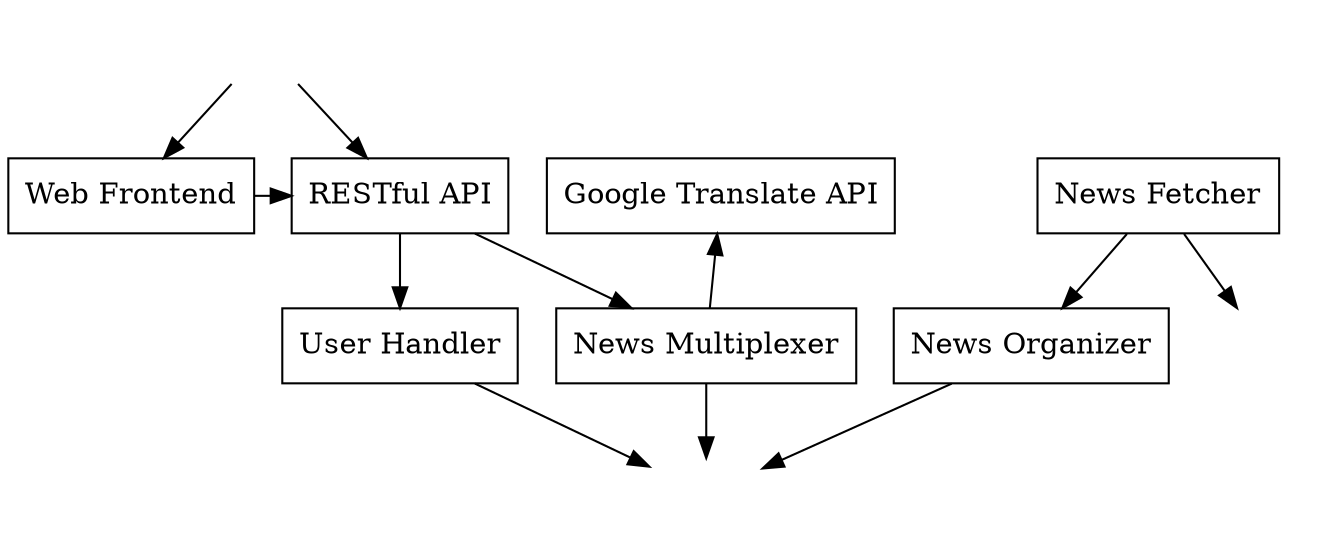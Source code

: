 # EcheloNews architecture graph
# It uses some images from Google Material Icons
digraph EcheloNews {
  node [shape=box];

  web   [label="Web Frontend"];
  api   [label="RESTful API"];
  auth  [label="User Handler"];
  mux   [label="News Multiplexer"];
  org   [label="News Organizer"];
  fetch [label="News Fetcher"];
  trans [label="Google Translate API"];
  user  [label="",shape=none,image="img/user.png"];
  rss   [label="",shape=none,image="img/rss.png"];
  db    [label="",shape=none,image="img/db.png"];

  { rank=same; web; api; trans; }
  { rank=same; mux; }

  web -> api;
  api -> mux;
  api -> auth;
  mux -> trans;
  fetch -> org;

  auth -> db;
  mux -> db;
  org -> db;

  user -> web;
  user -> api;
  fetch -> rss;
}

